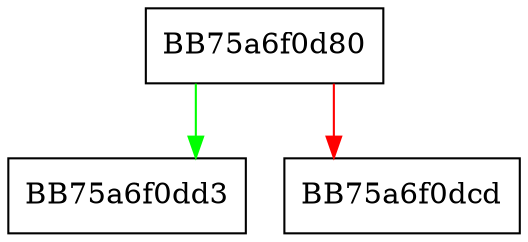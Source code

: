digraph is_intel_pt_supported {
  node [shape="box"];
  graph [splines=ortho];
  BB75a6f0d80 -> BB75a6f0dd3 [color="green"];
  BB75a6f0d80 -> BB75a6f0dcd [color="red"];
}